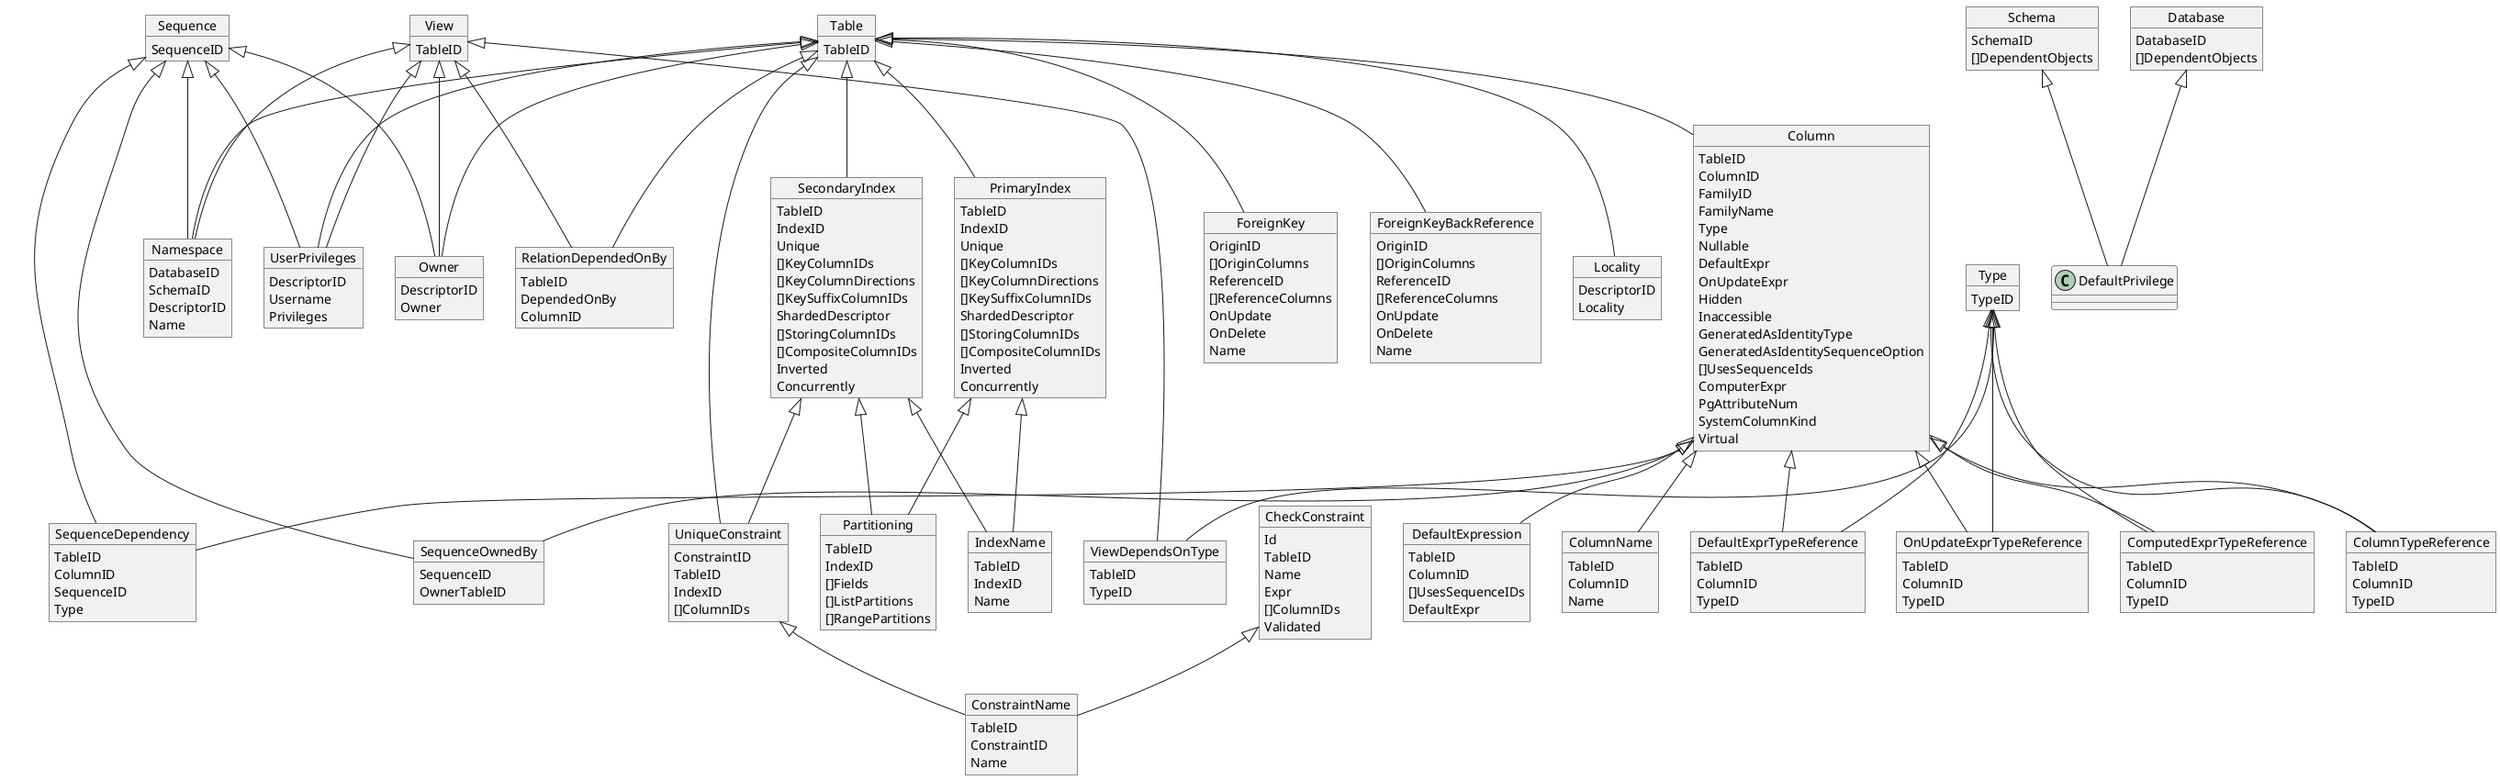 @startuml
object Column

Column :  TableID
Column :  ColumnID
Column :  FamilyID
Column :  FamilyName
Column :  Type
Column :  Nullable
Column :  DefaultExpr
Column :  OnUpdateExpr
Column :  Hidden
Column :  Inaccessible
Column :  GeneratedAsIdentityType
Column :  GeneratedAsIdentitySequenceOption
Column : []UsesSequenceIds
Column :  ComputerExpr
Column :  PgAttributeNum
Column :  SystemColumnKind
Column :  Virtual
object PrimaryIndex

PrimaryIndex :  TableID
PrimaryIndex :  IndexID
PrimaryIndex :  Unique
PrimaryIndex : []KeyColumnIDs
PrimaryIndex : []KeyColumnDirections
PrimaryIndex : []KeySuffixColumnIDs
PrimaryIndex :  ShardedDescriptor
PrimaryIndex : []StoringColumnIDs
PrimaryIndex : []CompositeColumnIDs
PrimaryIndex :  Inverted
PrimaryIndex :  Concurrently
object SecondaryIndex

SecondaryIndex :  TableID
SecondaryIndex :  IndexID
SecondaryIndex :  Unique
SecondaryIndex : []KeyColumnIDs
SecondaryIndex : []KeyColumnDirections
SecondaryIndex : []KeySuffixColumnIDs
SecondaryIndex :  ShardedDescriptor
SecondaryIndex : []StoringColumnIDs
SecondaryIndex : []CompositeColumnIDs
SecondaryIndex :  Inverted
SecondaryIndex :  Concurrently
object SequenceDependency

SequenceDependency :  TableID
SequenceDependency :  ColumnID
SequenceDependency :  SequenceID
SequenceDependency :  Type
object UniqueConstraint

UniqueConstraint :  ConstraintID
UniqueConstraint :  TableID
UniqueConstraint :  IndexID
UniqueConstraint : []ColumnIDs
object CheckConstraint

CheckConstraint :  Id
CheckConstraint :  TableID
CheckConstraint :  Name
CheckConstraint :  Expr
CheckConstraint : []ColumnIDs
CheckConstraint :  Validated
object Sequence

Sequence :  SequenceID
object DefaultExpression

DefaultExpression :  TableID
DefaultExpression :  ColumnID
DefaultExpression : []UsesSequenceIDs
DefaultExpression :  DefaultExpr
object View

View :  TableID
object Table

Table :  TableID
object ForeignKey

ForeignKey :  OriginID
ForeignKey : []OriginColumns
ForeignKey :  ReferenceID
ForeignKey : []ReferenceColumns
ForeignKey :  OnUpdate
ForeignKey :  OnDelete
ForeignKey :  Name
object ForeignKeyBackReference

ForeignKeyBackReference :  OriginID
ForeignKeyBackReference : []OriginColumns
ForeignKeyBackReference :  ReferenceID
ForeignKeyBackReference : []ReferenceColumns
ForeignKeyBackReference :  OnUpdate
ForeignKeyBackReference :  OnDelete
ForeignKeyBackReference :  Name
object RelationDependedOnBy

RelationDependedOnBy :  TableID
RelationDependedOnBy :  DependedOnBy
RelationDependedOnBy :  ColumnID
object SequenceOwnedBy

SequenceOwnedBy :  SequenceID
SequenceOwnedBy :  OwnerTableID
object Type

Type :  TypeID
object Schema

Schema :  SchemaID
Schema : []DependentObjects
object Database

Database :  DatabaseID
Database : []DependentObjects
object Partitioning

Partitioning :  TableID
Partitioning :  IndexID
Partitioning : []Fields
Partitioning : []ListPartitions
Partitioning : []RangePartitions
object Namespace

Namespace :  DatabaseID
Namespace :  SchemaID
Namespace :  DescriptorID
Namespace :  Name
object Owner

Owner :  DescriptorID
Owner :  Owner
object UserPrivileges

UserPrivileges :  DescriptorID
UserPrivileges :  Username
UserPrivileges :  Privileges
object ColumnName

ColumnName :  TableID
ColumnName :  ColumnID
ColumnName :  Name
object Locality

Locality :  DescriptorID
Locality :  Locality
object IndexName

IndexName :  TableID
IndexName :  IndexID
IndexName :  Name
object ConstraintName

ConstraintName :  TableID
ConstraintName :  ConstraintID
ConstraintName :  Name
object DefaultExprTypeReference

DefaultExprTypeReference :  TableID
DefaultExprTypeReference :  ColumnID
DefaultExprTypeReference :  TypeID
object OnUpdateExprTypeReference

OnUpdateExprTypeReference :  TableID
OnUpdateExprTypeReference :  ColumnID
OnUpdateExprTypeReference :  TypeID
object ComputedExprTypeReference

ComputedExprTypeReference :  TableID
ComputedExprTypeReference :  ColumnID
ComputedExprTypeReference :  TypeID
object ViewDependsOnType

ViewDependsOnType :  TableID
ViewDependsOnType :  TypeID
object ColumnTypeReference

ColumnTypeReference :  TableID
ColumnTypeReference :  ColumnID
ColumnTypeReference :  TypeID
Table <|-- Column
Column <|-- ColumnName
Column <|-- SequenceOwnedBy
Sequence <|-- SequenceOwnedBy
Column <|-- SequenceDependency
Sequence <|-- SequenceDependency
Column <|-- DefaultExpression
Table <|-- Namespace
View <|-- Namespace
Sequence <|-- Namespace
View <|-- RelationDependedOnBy
Table <|-- RelationDependedOnBy
Column <|-- DefaultExprTypeReference
Type <|-- DefaultExprTypeReference
Column <|-- OnUpdateExprTypeReference
Type <|-- OnUpdateExprTypeReference
Column <|-- ComputedExprTypeReference
Type <|-- ComputedExprTypeReference
Column <|-- ColumnTypeReference
Type <|-- ColumnTypeReference
View <|-- ViewDependsOnType
Type <|-- ViewDependsOnType
Table <|-- PrimaryIndex
Table <|-- SecondaryIndex
PrimaryIndex <|-- IndexName
SecondaryIndex <|-- IndexName
PrimaryIndex <|-- Partitioning
SecondaryIndex <|-- Partitioning
SecondaryIndex <|-- UniqueConstraint
Table <|-- UniqueConstraint
UniqueConstraint <|-- ConstraintName
CheckConstraint <|-- ConstraintName
Table <|-- ForeignKey
Table <|-- ForeignKeyBackReference
Table <|-- Locality
Table <|-- Owner
Table <|-- UserPrivileges
View <|-- Owner
View <|-- UserPrivileges
Sequence <|-- Owner
Sequence <|-- UserPrivileges
Database <|-- DefaultPrivilege
Schema <|-- DefaultPrivilege
@enduml
